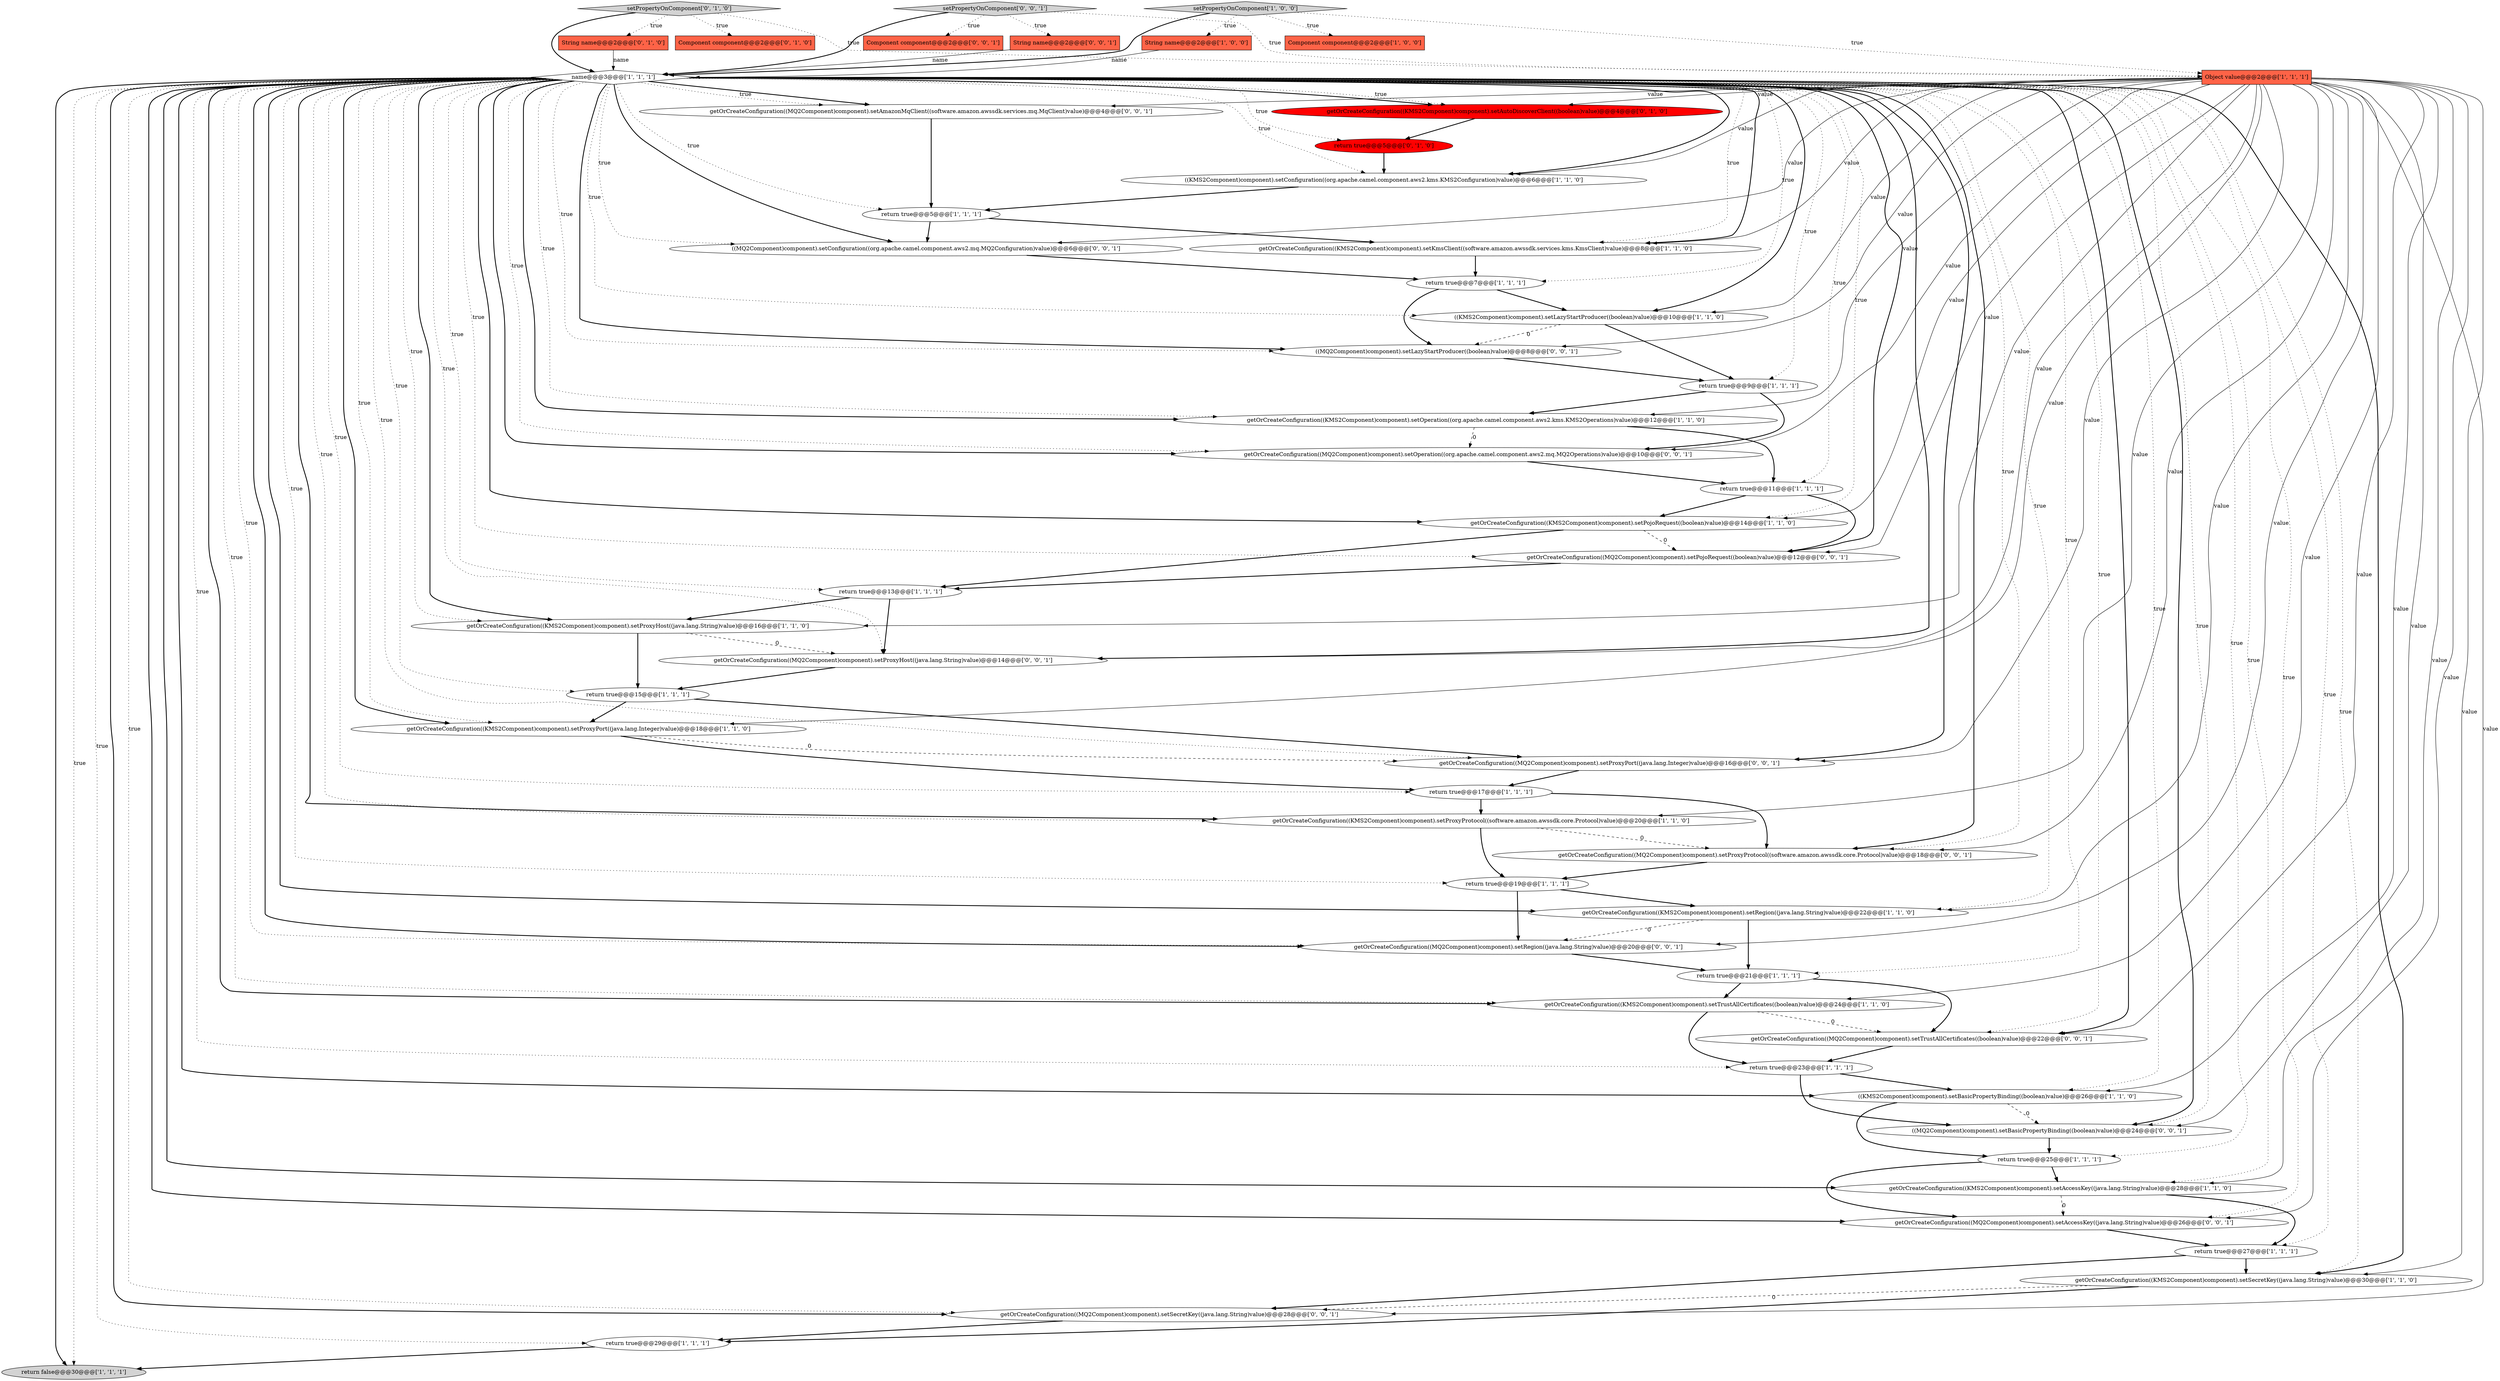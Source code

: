 digraph {
32 [style = filled, label = "setPropertyOnComponent['0', '1', '0']", fillcolor = lightgray, shape = diamond image = "AAA0AAABBB2BBB"];
25 [style = filled, label = "getOrCreateConfiguration((KMS2Component)component).setAccessKey((java.lang.String)value)@@@28@@@['1', '1', '0']", fillcolor = white, shape = ellipse image = "AAA0AAABBB1BBB"];
1 [style = filled, label = "getOrCreateConfiguration((KMS2Component)component).setKmsClient((software.amazon.awssdk.services.kms.KmsClient)value)@@@8@@@['1', '1', '0']", fillcolor = white, shape = ellipse image = "AAA0AAABBB1BBB"];
29 [style = filled, label = "Object value@@@2@@@['1', '1', '1']", fillcolor = tomato, shape = box image = "AAA0AAABBB1BBB"];
22 [style = filled, label = "getOrCreateConfiguration((KMS2Component)component).setProxyPort((java.lang.Integer)value)@@@18@@@['1', '1', '0']", fillcolor = white, shape = ellipse image = "AAA0AAABBB1BBB"];
3 [style = filled, label = "return true@@@21@@@['1', '1', '1']", fillcolor = white, shape = ellipse image = "AAA0AAABBB1BBB"];
19 [style = filled, label = "return true@@@15@@@['1', '1', '1']", fillcolor = white, shape = ellipse image = "AAA0AAABBB1BBB"];
17 [style = filled, label = "((KMS2Component)component).setConfiguration((org.apache.camel.component.aws2.kms.KMS2Configuration)value)@@@6@@@['1', '1', '0']", fillcolor = white, shape = ellipse image = "AAA0AAABBB1BBB"];
44 [style = filled, label = "getOrCreateConfiguration((MQ2Component)component).setProxyPort((java.lang.Integer)value)@@@16@@@['0', '0', '1']", fillcolor = white, shape = ellipse image = "AAA0AAABBB3BBB"];
30 [style = filled, label = "return true@@@9@@@['1', '1', '1']", fillcolor = white, shape = ellipse image = "AAA0AAABBB1BBB"];
51 [style = filled, label = "getOrCreateConfiguration((MQ2Component)component).setProxyProtocol((software.amazon.awssdk.core.Protocol)value)@@@18@@@['0', '0', '1']", fillcolor = white, shape = ellipse image = "AAA0AAABBB3BBB"];
0 [style = filled, label = "getOrCreateConfiguration((KMS2Component)component).setProxyHost((java.lang.String)value)@@@16@@@['1', '1', '0']", fillcolor = white, shape = ellipse image = "AAA0AAABBB1BBB"];
50 [style = filled, label = "getOrCreateConfiguration((MQ2Component)component).setAccessKey((java.lang.String)value)@@@26@@@['0', '0', '1']", fillcolor = white, shape = ellipse image = "AAA0AAABBB3BBB"];
20 [style = filled, label = "return true@@@23@@@['1', '1', '1']", fillcolor = white, shape = ellipse image = "AAA0AAABBB1BBB"];
45 [style = filled, label = "getOrCreateConfiguration((MQ2Component)component).setTrustAllCertificates((boolean)value)@@@22@@@['0', '0', '1']", fillcolor = white, shape = ellipse image = "AAA0AAABBB3BBB"];
38 [style = filled, label = "getOrCreateConfiguration((MQ2Component)component).setAmazonMqClient((software.amazon.awssdk.services.mq.MqClient)value)@@@4@@@['0', '0', '1']", fillcolor = white, shape = ellipse image = "AAA0AAABBB3BBB"];
37 [style = filled, label = "Component component@@@2@@@['0', '0', '1']", fillcolor = tomato, shape = box image = "AAA0AAABBB3BBB"];
42 [style = filled, label = "getOrCreateConfiguration((MQ2Component)component).setRegion((java.lang.String)value)@@@20@@@['0', '0', '1']", fillcolor = white, shape = ellipse image = "AAA0AAABBB3BBB"];
36 [style = filled, label = "String name@@@2@@@['0', '1', '0']", fillcolor = tomato, shape = box image = "AAA0AAABBB2BBB"];
47 [style = filled, label = "((MQ2Component)component).setLazyStartProducer((boolean)value)@@@8@@@['0', '0', '1']", fillcolor = white, shape = ellipse image = "AAA0AAABBB3BBB"];
28 [style = filled, label = "getOrCreateConfiguration((KMS2Component)component).setRegion((java.lang.String)value)@@@22@@@['1', '1', '0']", fillcolor = white, shape = ellipse image = "AAA0AAABBB1BBB"];
48 [style = filled, label = "getOrCreateConfiguration((MQ2Component)component).setProxyHost((java.lang.String)value)@@@14@@@['0', '0', '1']", fillcolor = white, shape = ellipse image = "AAA0AAABBB3BBB"];
21 [style = filled, label = "getOrCreateConfiguration((KMS2Component)component).setProxyProtocol((software.amazon.awssdk.core.Protocol)value)@@@20@@@['1', '1', '0']", fillcolor = white, shape = ellipse image = "AAA0AAABBB1BBB"];
9 [style = filled, label = "String name@@@2@@@['1', '0', '0']", fillcolor = tomato, shape = box image = "AAA0AAABBB1BBB"];
11 [style = filled, label = "((KMS2Component)component).setLazyStartProducer((boolean)value)@@@10@@@['1', '1', '0']", fillcolor = white, shape = ellipse image = "AAA0AAABBB1BBB"];
2 [style = filled, label = "name@@@3@@@['1', '1', '1']", fillcolor = white, shape = diamond image = "AAA0AAABBB1BBB"];
12 [style = filled, label = "getOrCreateConfiguration((KMS2Component)component).setPojoRequest((boolean)value)@@@14@@@['1', '1', '0']", fillcolor = white, shape = ellipse image = "AAA0AAABBB1BBB"];
26 [style = filled, label = "getOrCreateConfiguration((KMS2Component)component).setTrustAllCertificates((boolean)value)@@@24@@@['1', '1', '0']", fillcolor = white, shape = ellipse image = "AAA0AAABBB1BBB"];
10 [style = filled, label = "setPropertyOnComponent['1', '0', '0']", fillcolor = lightgray, shape = diamond image = "AAA0AAABBB1BBB"];
16 [style = filled, label = "return true@@@5@@@['1', '1', '1']", fillcolor = white, shape = ellipse image = "AAA0AAABBB1BBB"];
5 [style = filled, label = "return true@@@25@@@['1', '1', '1']", fillcolor = white, shape = ellipse image = "AAA0AAABBB1BBB"];
23 [style = filled, label = "Component component@@@2@@@['1', '0', '0']", fillcolor = tomato, shape = box image = "AAA0AAABBB1BBB"];
31 [style = filled, label = "getOrCreateConfiguration((KMS2Component)component).setOperation((org.apache.camel.component.aws2.kms.KMS2Operations)value)@@@12@@@['1', '1', '0']", fillcolor = white, shape = ellipse image = "AAA0AAABBB1BBB"];
46 [style = filled, label = "getOrCreateConfiguration((MQ2Component)component).setOperation((org.apache.camel.component.aws2.mq.MQ2Operations)value)@@@10@@@['0', '0', '1']", fillcolor = white, shape = ellipse image = "AAA0AAABBB3BBB"];
33 [style = filled, label = "getOrCreateConfiguration((KMS2Component)component).setAutoDiscoverClient((boolean)value)@@@4@@@['0', '1', '0']", fillcolor = red, shape = ellipse image = "AAA1AAABBB2BBB"];
39 [style = filled, label = "getOrCreateConfiguration((MQ2Component)component).setPojoRequest((boolean)value)@@@12@@@['0', '0', '1']", fillcolor = white, shape = ellipse image = "AAA0AAABBB3BBB"];
15 [style = filled, label = "return true@@@27@@@['1', '1', '1']", fillcolor = white, shape = ellipse image = "AAA0AAABBB1BBB"];
14 [style = filled, label = "return false@@@30@@@['1', '1', '1']", fillcolor = lightgray, shape = ellipse image = "AAA0AAABBB1BBB"];
27 [style = filled, label = "getOrCreateConfiguration((KMS2Component)component).setSecretKey((java.lang.String)value)@@@30@@@['1', '1', '0']", fillcolor = white, shape = ellipse image = "AAA0AAABBB1BBB"];
41 [style = filled, label = "String name@@@2@@@['0', '0', '1']", fillcolor = tomato, shape = box image = "AAA0AAABBB3BBB"];
4 [style = filled, label = "return true@@@19@@@['1', '1', '1']", fillcolor = white, shape = ellipse image = "AAA0AAABBB1BBB"];
13 [style = filled, label = "return true@@@29@@@['1', '1', '1']", fillcolor = white, shape = ellipse image = "AAA0AAABBB1BBB"];
18 [style = filled, label = "return true@@@11@@@['1', '1', '1']", fillcolor = white, shape = ellipse image = "AAA0AAABBB1BBB"];
34 [style = filled, label = "return true@@@5@@@['0', '1', '0']", fillcolor = red, shape = ellipse image = "AAA1AAABBB2BBB"];
40 [style = filled, label = "((MQ2Component)component).setConfiguration((org.apache.camel.component.aws2.mq.MQ2Configuration)value)@@@6@@@['0', '0', '1']", fillcolor = white, shape = ellipse image = "AAA0AAABBB3BBB"];
49 [style = filled, label = "setPropertyOnComponent['0', '0', '1']", fillcolor = lightgray, shape = diamond image = "AAA0AAABBB3BBB"];
52 [style = filled, label = "((MQ2Component)component).setBasicPropertyBinding((boolean)value)@@@24@@@['0', '0', '1']", fillcolor = white, shape = ellipse image = "AAA0AAABBB3BBB"];
35 [style = filled, label = "Component component@@@2@@@['0', '1', '0']", fillcolor = tomato, shape = box image = "AAA0AAABBB2BBB"];
6 [style = filled, label = "return true@@@7@@@['1', '1', '1']", fillcolor = white, shape = ellipse image = "AAA0AAABBB1BBB"];
24 [style = filled, label = "((KMS2Component)component).setBasicPropertyBinding((boolean)value)@@@26@@@['1', '1', '0']", fillcolor = white, shape = ellipse image = "AAA0AAABBB1BBB"];
43 [style = filled, label = "getOrCreateConfiguration((MQ2Component)component).setSecretKey((java.lang.String)value)@@@28@@@['0', '0', '1']", fillcolor = white, shape = ellipse image = "AAA0AAABBB3BBB"];
7 [style = filled, label = "return true@@@13@@@['1', '1', '1']", fillcolor = white, shape = ellipse image = "AAA0AAABBB1BBB"];
8 [style = filled, label = "return true@@@17@@@['1', '1', '1']", fillcolor = white, shape = ellipse image = "AAA0AAABBB1BBB"];
27->13 [style = bold, label=""];
22->44 [style = dashed, label="0"];
36->2 [style = solid, label="name"];
29->40 [style = solid, label="value"];
2->26 [style = bold, label=""];
44->8 [style = bold, label=""];
40->6 [style = bold, label=""];
2->22 [style = dotted, label="true"];
29->51 [style = solid, label="value"];
29->52 [style = solid, label="value"];
2->51 [style = bold, label=""];
2->15 [style = dotted, label="true"];
29->28 [style = solid, label="value"];
29->39 [style = solid, label="value"];
7->48 [style = bold, label=""];
8->51 [style = bold, label=""];
2->18 [style = dotted, label="true"];
12->7 [style = bold, label=""];
29->48 [style = solid, label="value"];
10->29 [style = dotted, label="true"];
2->11 [style = dotted, label="true"];
2->25 [style = dotted, label="true"];
22->8 [style = bold, label=""];
19->44 [style = bold, label=""];
2->39 [style = dotted, label="true"];
9->2 [style = solid, label="name"];
29->33 [style = solid, label="value"];
30->46 [style = bold, label=""];
29->24 [style = solid, label="value"];
6->11 [style = bold, label=""];
2->48 [style = dotted, label="true"];
2->14 [style = bold, label=""];
34->17 [style = bold, label=""];
2->44 [style = bold, label=""];
24->52 [style = dashed, label="0"];
25->15 [style = bold, label=""];
42->3 [style = bold, label=""];
28->3 [style = bold, label=""];
2->50 [style = dotted, label="true"];
2->52 [style = bold, label=""];
2->24 [style = bold, label=""];
2->25 [style = bold, label=""];
2->28 [style = bold, label=""];
13->14 [style = bold, label=""];
29->50 [style = solid, label="value"];
2->8 [style = dotted, label="true"];
17->16 [style = bold, label=""];
2->31 [style = bold, label=""];
2->3 [style = dotted, label="true"];
2->20 [style = dotted, label="true"];
29->26 [style = solid, label="value"];
2->47 [style = dotted, label="true"];
16->40 [style = bold, label=""];
2->0 [style = dotted, label="true"];
32->35 [style = dotted, label="true"];
29->46 [style = solid, label="value"];
26->45 [style = dashed, label="0"];
29->47 [style = solid, label="value"];
0->19 [style = bold, label=""];
2->24 [style = dotted, label="true"];
18->12 [style = bold, label=""];
28->42 [style = dashed, label="0"];
29->1 [style = solid, label="value"];
7->0 [style = bold, label=""];
2->21 [style = dotted, label="true"];
32->36 [style = dotted, label="true"];
20->52 [style = bold, label=""];
2->28 [style = dotted, label="true"];
5->25 [style = bold, label=""];
24->5 [style = bold, label=""];
29->21 [style = solid, label="value"];
43->13 [style = bold, label=""];
2->39 [style = bold, label=""];
52->5 [style = bold, label=""];
31->46 [style = dashed, label="0"];
10->23 [style = dotted, label="true"];
49->41 [style = dotted, label="true"];
2->27 [style = dotted, label="true"];
39->7 [style = bold, label=""];
2->21 [style = bold, label=""];
29->43 [style = solid, label="value"];
2->12 [style = dotted, label="true"];
2->33 [style = bold, label=""];
2->27 [style = bold, label=""];
10->2 [style = bold, label=""];
29->31 [style = solid, label="value"];
29->12 [style = solid, label="value"];
19->22 [style = bold, label=""];
6->47 [style = bold, label=""];
11->30 [style = bold, label=""];
26->20 [style = bold, label=""];
2->43 [style = bold, label=""];
2->19 [style = dotted, label="true"];
12->39 [style = dashed, label="0"];
21->4 [style = bold, label=""];
2->17 [style = bold, label=""];
27->43 [style = dashed, label="0"];
2->48 [style = bold, label=""];
49->29 [style = dotted, label="true"];
51->4 [style = bold, label=""];
2->1 [style = bold, label=""];
3->45 [style = bold, label=""];
2->52 [style = dotted, label="true"];
38->16 [style = bold, label=""];
3->26 [style = bold, label=""];
2->30 [style = dotted, label="true"];
45->20 [style = bold, label=""];
10->9 [style = dotted, label="true"];
46->18 [style = bold, label=""];
29->27 [style = solid, label="value"];
29->25 [style = solid, label="value"];
2->0 [style = bold, label=""];
1->6 [style = bold, label=""];
11->47 [style = dashed, label="0"];
2->42 [style = dotted, label="true"];
18->39 [style = bold, label=""];
16->1 [style = bold, label=""];
2->6 [style = dotted, label="true"];
30->31 [style = bold, label=""];
2->4 [style = dotted, label="true"];
15->43 [style = bold, label=""];
2->45 [style = bold, label=""];
2->26 [style = dotted, label="true"];
49->2 [style = bold, label=""];
2->14 [style = dotted, label="true"];
32->29 [style = dotted, label="true"];
50->15 [style = bold, label=""];
29->0 [style = solid, label="value"];
2->5 [style = dotted, label="true"];
2->47 [style = bold, label=""];
2->11 [style = bold, label=""];
49->37 [style = dotted, label="true"];
25->50 [style = dashed, label="0"];
2->16 [style = dotted, label="true"];
29->11 [style = solid, label="value"];
2->46 [style = bold, label=""];
29->45 [style = solid, label="value"];
29->17 [style = solid, label="value"];
2->34 [style = dotted, label="true"];
2->44 [style = dotted, label="true"];
2->43 [style = dotted, label="true"];
2->17 [style = dotted, label="true"];
29->22 [style = solid, label="value"];
2->45 [style = dotted, label="true"];
4->42 [style = bold, label=""];
31->18 [style = bold, label=""];
2->40 [style = dotted, label="true"];
2->40 [style = bold, label=""];
2->31 [style = dotted, label="true"];
2->50 [style = bold, label=""];
32->2 [style = bold, label=""];
4->28 [style = bold, label=""];
2->12 [style = bold, label=""];
47->30 [style = bold, label=""];
2->38 [style = bold, label=""];
29->42 [style = solid, label="value"];
0->48 [style = dashed, label="0"];
2->33 [style = dotted, label="true"];
2->1 [style = dotted, label="true"];
2->7 [style = dotted, label="true"];
29->44 [style = solid, label="value"];
48->19 [style = bold, label=""];
8->21 [style = bold, label=""];
2->46 [style = dotted, label="true"];
21->51 [style = dashed, label="0"];
2->38 [style = dotted, label="true"];
2->22 [style = bold, label=""];
20->24 [style = bold, label=""];
5->50 [style = bold, label=""];
15->27 [style = bold, label=""];
29->38 [style = solid, label="value"];
33->34 [style = bold, label=""];
2->42 [style = bold, label=""];
2->13 [style = dotted, label="true"];
41->2 [style = solid, label="name"];
2->51 [style = dotted, label="true"];
}
